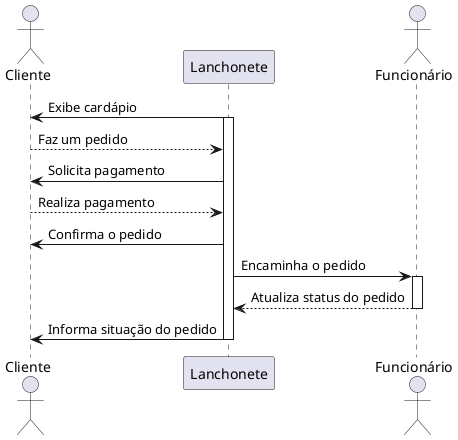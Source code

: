 @startuml Sistema de Lanchonete

actor "Cliente" as Cl
participant "Lanchonete" as Lc
actor "Funcionário" as Fn

Cl <- Lc: Exibe cardápio
    activate Lc
    Cl --> Lc: Faz um pedido
    Cl <- Lc: Solicita pagamento
    Cl --> Lc: Realiza pagamento
    Cl <- Lc: Confirma o pedido
    Lc -> Fn: Encaminha o pedido
        activate Fn
        Lc <-- Fn: Atualiza status do pedido
        deactivate Fn
    Cl <- Lc: Informa situação do pedido
deactivate Lc